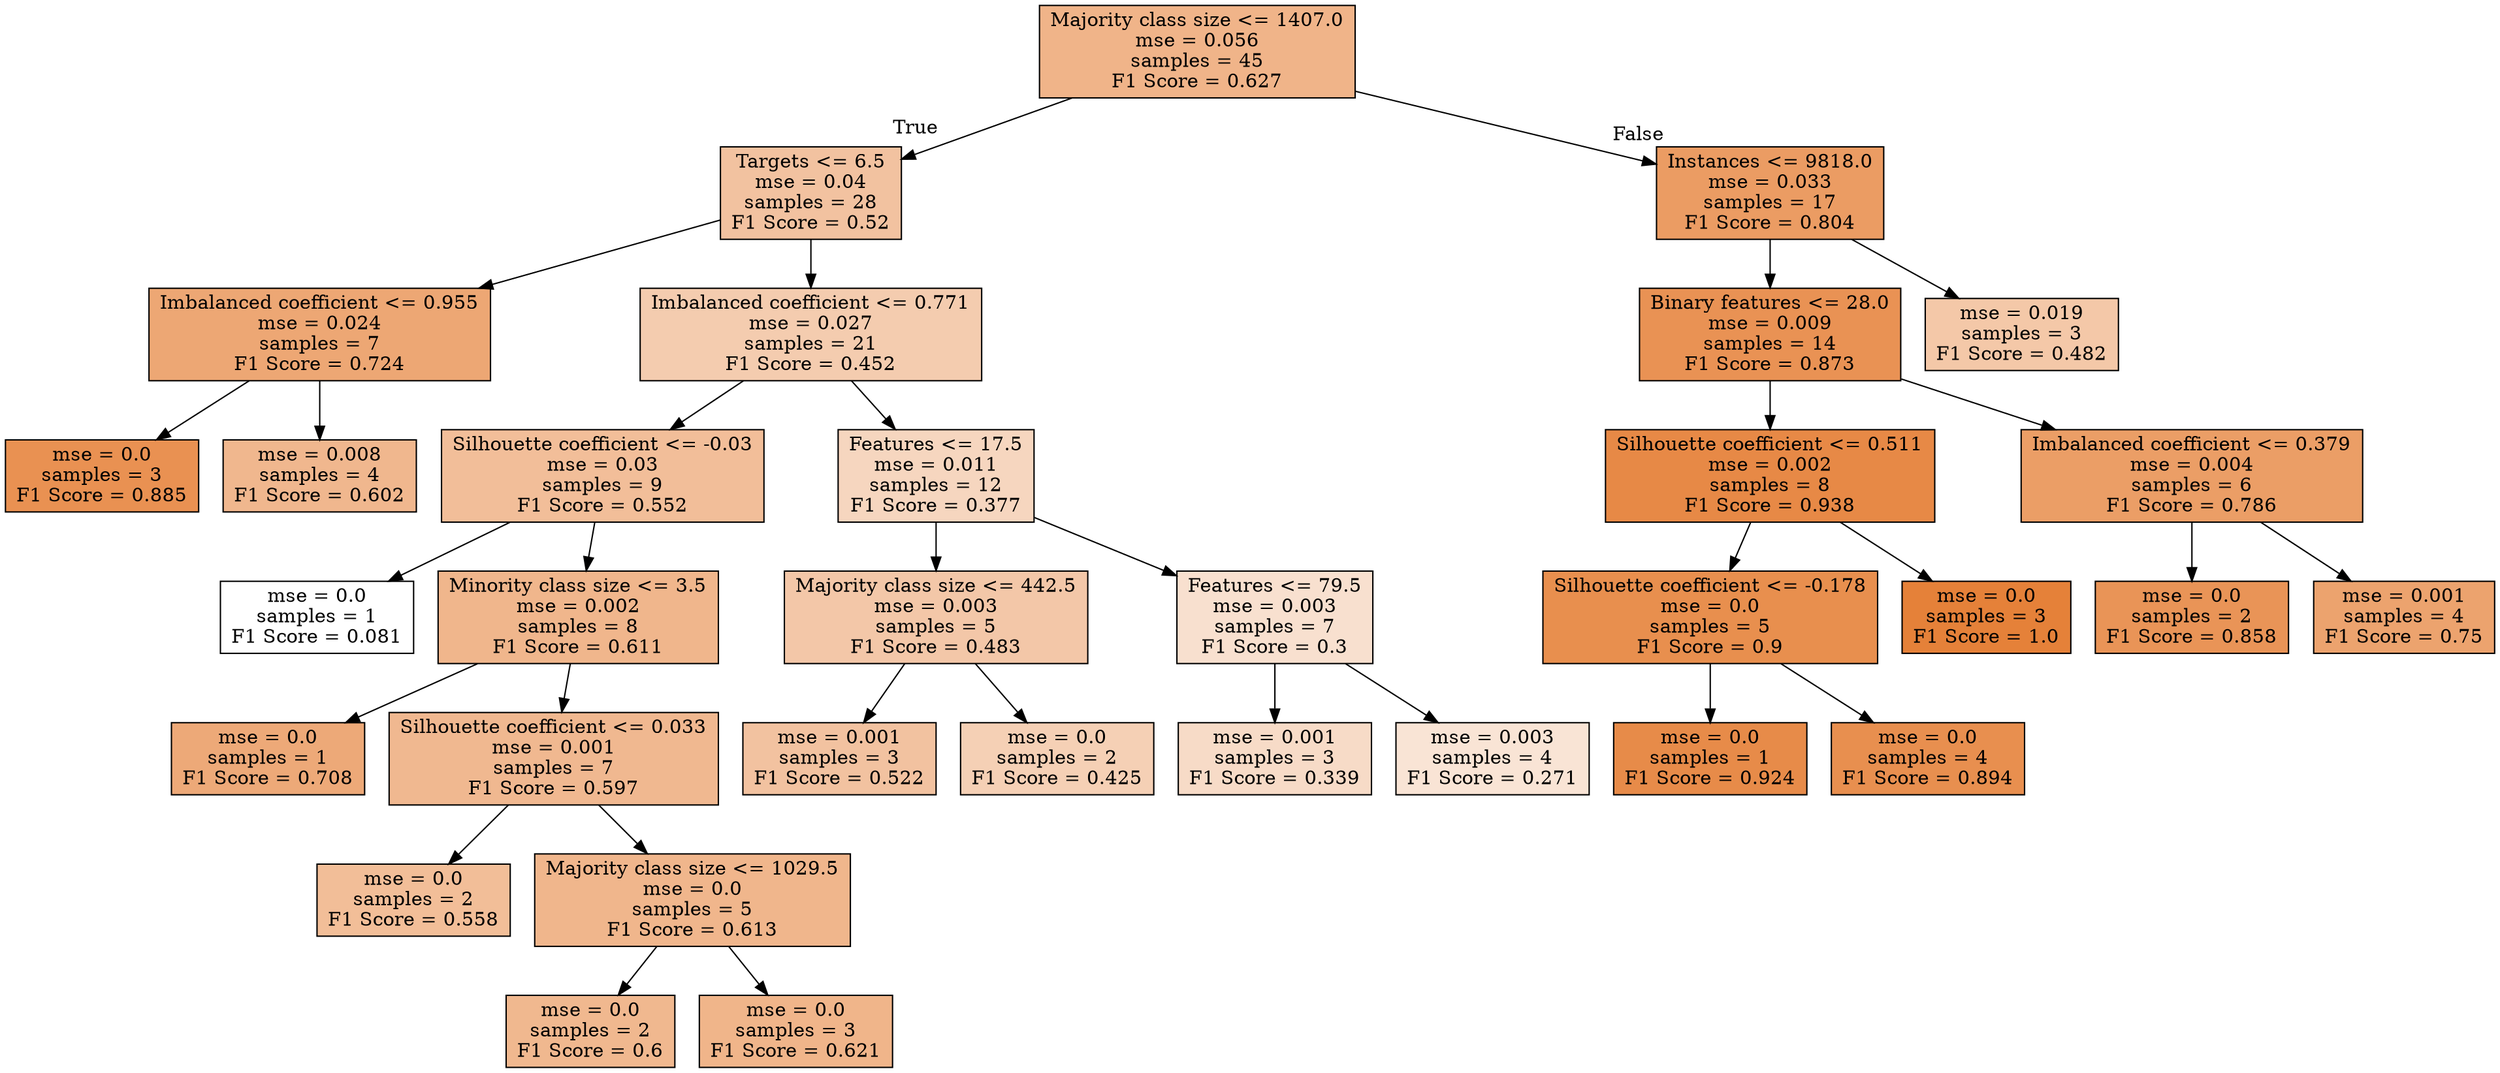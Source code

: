 digraph Tree {
node [shape=box, style="filled", color="black"] ;
0 [label="Majority class size <= 1407.0\nmse = 0.056\nsamples = 45\nF1 Score = 0.627", fillcolor="#e5813997"] ;
1 [label="Targets <= 6.5\nmse = 0.04\nsamples = 28\nF1 Score = 0.52", fillcolor="#e581397a"] ;
0 -> 1 [labeldistance=2.5, labelangle=45, headlabel="True"] ;
2 [label="Imbalanced coefficient <= 0.955\nmse = 0.024\nsamples = 7\nF1 Score = 0.724", fillcolor="#e58139b2"] ;
1 -> 2 ;
3 [label="mse = 0.0\nsamples = 3\nF1 Score = 0.885", fillcolor="#e58139df"] ;
2 -> 3 ;
4 [label="mse = 0.008\nsamples = 4\nF1 Score = 0.602", fillcolor="#e5813991"] ;
2 -> 4 ;
5 [label="Imbalanced coefficient <= 0.771\nmse = 0.027\nsamples = 21\nF1 Score = 0.452", fillcolor="#e5813967"] ;
1 -> 5 ;
6 [label="Silhouette coefficient <= -0.03\nmse = 0.03\nsamples = 9\nF1 Score = 0.552", fillcolor="#e5813983"] ;
5 -> 6 ;
7 [label="mse = 0.0\nsamples = 1\nF1 Score = 0.081", fillcolor="#e5813900"] ;
6 -> 7 ;
8 [label="Minority class size <= 3.5\nmse = 0.002\nsamples = 8\nF1 Score = 0.611", fillcolor="#e5813993"] ;
6 -> 8 ;
9 [label="mse = 0.0\nsamples = 1\nF1 Score = 0.708", fillcolor="#e58139ae"] ;
8 -> 9 ;
10 [label="Silhouette coefficient <= 0.033\nmse = 0.001\nsamples = 7\nF1 Score = 0.597", fillcolor="#e581398f"] ;
8 -> 10 ;
11 [label="mse = 0.0\nsamples = 2\nF1 Score = 0.558", fillcolor="#e5813984"] ;
10 -> 11 ;
12 [label="Majority class size <= 1029.5\nmse = 0.0\nsamples = 5\nF1 Score = 0.613", fillcolor="#e5813994"] ;
10 -> 12 ;
13 [label="mse = 0.0\nsamples = 2\nF1 Score = 0.6", fillcolor="#e5813990"] ;
12 -> 13 ;
14 [label="mse = 0.0\nsamples = 3\nF1 Score = 0.621", fillcolor="#e5813996"] ;
12 -> 14 ;
15 [label="Features <= 17.5\nmse = 0.011\nsamples = 12\nF1 Score = 0.377", fillcolor="#e5813952"] ;
5 -> 15 ;
16 [label="Majority class size <= 442.5\nmse = 0.003\nsamples = 5\nF1 Score = 0.483", fillcolor="#e5813970"] ;
15 -> 16 ;
17 [label="mse = 0.001\nsamples = 3\nF1 Score = 0.522", fillcolor="#e581397a"] ;
16 -> 17 ;
18 [label="mse = 0.0\nsamples = 2\nF1 Score = 0.425", fillcolor="#e581395f"] ;
16 -> 18 ;
19 [label="Features <= 79.5\nmse = 0.003\nsamples = 7\nF1 Score = 0.3", fillcolor="#e581393d"] ;
15 -> 19 ;
20 [label="mse = 0.001\nsamples = 3\nF1 Score = 0.339", fillcolor="#e5813948"] ;
19 -> 20 ;
21 [label="mse = 0.003\nsamples = 4\nF1 Score = 0.271", fillcolor="#e5813935"] ;
19 -> 21 ;
22 [label="Instances <= 9818.0\nmse = 0.033\nsamples = 17\nF1 Score = 0.804", fillcolor="#e58139c9"] ;
0 -> 22 [labeldistance=2.5, labelangle=-45, headlabel="False"] ;
23 [label="Binary features <= 28.0\nmse = 0.009\nsamples = 14\nF1 Score = 0.873", fillcolor="#e58139dc"] ;
22 -> 23 ;
24 [label="Silhouette coefficient <= 0.511\nmse = 0.002\nsamples = 8\nF1 Score = 0.938", fillcolor="#e58139ee"] ;
23 -> 24 ;
25 [label="Silhouette coefficient <= -0.178\nmse = 0.0\nsamples = 5\nF1 Score = 0.9", fillcolor="#e58139e3"] ;
24 -> 25 ;
26 [label="mse = 0.0\nsamples = 1\nF1 Score = 0.924", fillcolor="#e58139ea"] ;
25 -> 26 ;
27 [label="mse = 0.0\nsamples = 4\nF1 Score = 0.894", fillcolor="#e58139e2"] ;
25 -> 27 ;
28 [label="mse = 0.0\nsamples = 3\nF1 Score = 1.0", fillcolor="#e58139ff"] ;
24 -> 28 ;
29 [label="Imbalanced coefficient <= 0.379\nmse = 0.004\nsamples = 6\nF1 Score = 0.786", fillcolor="#e58139c4"] ;
23 -> 29 ;
30 [label="mse = 0.0\nsamples = 2\nF1 Score = 0.858", fillcolor="#e58139d8"] ;
29 -> 30 ;
31 [label="mse = 0.001\nsamples = 4\nF1 Score = 0.75", fillcolor="#e58139ba"] ;
29 -> 31 ;
32 [label="mse = 0.019\nsamples = 3\nF1 Score = 0.482", fillcolor="#e581396f"] ;
22 -> 32 ;
}